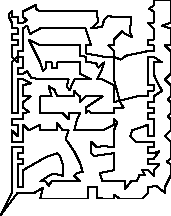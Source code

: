 unitsize(0.001cm);
// 54306.7
draw((200,400)--(200,500));
draw((200,500)--(200,600));
draw((200,600)--(200,700));
draw((200,700)--(200,800));
draw((200,800)--(200,900));
draw((200,900)--(200,1000));
draw((200,1000)--(200,1100));
draw((200,1100)--(200,1200));
draw((200,1200)--(300,1200));
draw((300,1200)--(400,1200));
draw((400,1200)--(400,1100));
draw((400,1100)--(300,1100));
draw((300,1100)--(300,1000));
draw((300,1000)--(400,1000));
draw((400,1000)--(400,900));
draw((400,900)--(300,900));
draw((300,900)--(300,800));
draw((300,800)--(300,700));
draw((300,700)--(300,600));
draw((300,600)--(300,500));
draw((300,500)--(400,500));
draw((400,500)--(400,600));
draw((400,600)--(400,700));
draw((400,700)--(400,800));
draw((400,800)--(800,1030));
draw((800,1030)--(1000,1100));
draw((1000,1100)--(1050,1050));
draw((1050,1050)--(1100,900));
draw((1100,900)--(1100,700));
draw((1100,700)--(939,740));
draw((939,740)--(850,700));
draw((850,700)--(700,600));
draw((700,600)--(800,600));
draw((800,600)--(850,520));
draw((850,520)--(900,600));
draw((900,600)--(1000,600));
draw((1000,600)--(1100,600));
draw((1100,600)--(1200,600));
draw((1200,600)--(1300,600));
draw((1300,600)--(1400,600));
draw((1400,600)--(1300,700));
draw((1300,700)--(1350,750));
draw((1350,750)--(1450,770));
draw((1450,770)--(1400,930));
draw((1400,930)--(1300,1130));
draw((1300,1130)--(1150,1350));
draw((1150,1350)--(1200,1500));
draw((1200,1500)--(1100,1500));
draw((1100,1500)--(1000,1629));
draw((1000,1629)--(1000,1500));
draw((1000,1500)--(900,1500));
draw((900,1500)--(800,1500));
draw((800,1500)--(700,1500));
draw((700,1500)--(700,1600));
draw((700,1600)--(500,1500));
draw((500,1500)--(400,1600));
draw((400,1600)--(400,1500));
draw((400,1500)--(400,1400));
draw((400,1400)--(400,1300));
draw((400,1300)--(300,1300));
draw((300,1300)--(200,1300));
draw((200,1300)--(200,1400));
draw((200,1400)--(200,1500));
draw((200,1500)--(300,1400));
draw((300,1400)--(300,1500));
draw((300,1500)--(300,1600));
draw((300,1600)--(200,1600));
draw((200,1600)--(200,1700));
draw((200,1700)--(300,1700));
draw((300,1700)--(400,1700));
draw((400,1700)--(400,1800));
draw((400,1800)--(500,1829));
draw((500,1829)--(400,1900));
draw((400,1900)--(400,2000));
draw((400,2000)--(530,2100));
draw((530,2100)--(400,2100));
draw((400,2100)--(400,2200));
draw((400,2200)--(400,2300));
draw((400,2300)--(540,2330));
draw((540,2330)--(400,2400));
draw((400,2400)--(300,2400));
draw((300,2400)--(300,2300));
draw((300,2300)--(300,2200));
draw((300,2200)--(300,2100));
draw((300,2100)--(300,2000));
draw((300,2000)--(300,1900));
draw((300,1900)--(300,1800));
draw((300,1800)--(200,1800));
draw((200,1800)--(200,1900));
draw((200,1900)--(200,2000));
draw((200,2000)--(200,2100));
draw((200,2100)--(200,2200));
draw((200,2200)--(200,2300));
draw((200,2300)--(200,2400));
draw((200,2400)--(200,2500));
draw((200,2500)--(200,2600));
draw((200,2600)--(200,2700));
draw((200,2700)--(300,2800));
draw((300,2800)--(400,2800));
draw((400,2800)--(400,2700));
draw((400,2700)--(400,2600));
draw((400,2600)--(300,2600));
draw((300,2600)--(300,2500));
draw((300,2500)--(400,2500));
draw((400,2500)--(469,2550));
draw((469,2550)--(540,2430));
draw((540,2430)--(700,2400));
draw((700,2400)--(800,2400));
draw((800,2400)--(900,2400));
draw((900,2400)--(1000,2400));
draw((1000,2400)--(1100,2400));
draw((1100,2400)--(1200,2400));
draw((1200,2400)--(1170,2280));
draw((1170,2280)--(1220,2210));
draw((1220,2210)--(1300,2400));
draw((1300,2400)--(1400,2400));
draw((1400,2400)--(1500,2400));
draw((1500,2400)--(1600,2400));
draw((1600,2400)--(1400,2500));
draw((1400,2500)--(1400,2700));
draw((1400,2700)--(1300,2700));
draw((1300,2700)--(1200,2700));
draw((1200,2700)--(1100,2700));
draw((1100,2700)--(1000,2700));
draw((1000,2700)--(1000,2600));
draw((1000,2600)--(910,2600));
draw((910,2600)--(900,2700));
draw((900,2700)--(800,2700));
draw((800,2700)--(800,2600));
draw((800,2600)--(750,2550));
draw((750,2550)--(700,2700));
draw((700,2700)--(500,3100));
draw((500,3100)--(700,3000));
draw((700,3000)--(800,3000));
draw((800,3000)--(900,3000));
draw((900,3000)--(1000,3000));
draw((1000,3000)--(1100,3000));
draw((1100,3000)--(1200,3000));
draw((1200,3000)--(1300,3000));
draw((1300,3000)--(1400,3000));
draw((1400,3000)--(1400,2900));
draw((1400,2900)--(1400,2820));
draw((1400,2820)--(1500,2800));
draw((1500,2800)--(1500,2700));
draw((1500,2700)--(1600,2700));
draw((1600,2700)--(1690,2680));
draw((1690,2680)--(1720,2610));
draw((1720,2610)--(1829,2700));
draw((1829,2700)--(1790,2580));
draw((1790,2580)--(1700,2400));
draw((1700,2400)--(1800,2400));
draw((1800,2400)--(2000,2300));
draw((2000,2300)--(2000,2200));
draw((2000,2200)--(2000,2100));
draw((2000,2100)--(2000,2000));
draw((2000,2000)--(2400,2100));
draw((2400,2100)--(2600,2100));
draw((2600,2100)--(2600,2200));
draw((2600,2200)--(2700,2200));
draw((2700,2200)--(2700,2300));
draw((2700,2300)--(2600,2300));
draw((2600,2300)--(2600,2400));
draw((2600,2400)--(2600,2500));
draw((2600,2500)--(2600,2600));
draw((2600,2600)--(2600,2700));
draw((2600,2700)--(2600,2800));
draw((2600,2800)--(2700,2800));
draw((2700,2800)--(2850,2700));
draw((2850,2700)--(2700,2700));
draw((2700,2700)--(2700,2600));
draw((2700,2600)--(2700,2500));
draw((2700,2500)--(2760,2360));
draw((2760,2360)--(2850,2200));
draw((2850,2200)--(2700,2100));
draw((2700,2100)--(2700,2000));
draw((2700,2000)--(2600,2000));
draw((2600,2000)--(2600,1900));
draw((2600,1900)--(2700,1900));
draw((2700,1900)--(2700,1800));
draw((2700,1800)--(2600,1800));
draw((2600,1800)--(2600,1700));
draw((2600,1700)--(2700,1700));
draw((2700,1700)--(2700,1600));
draw((2700,1600)--(2700,1500));
draw((2700,1500)--(2700,1400));
draw((2700,1400)--(2600,1400));
draw((2600,1400)--(2600,1500));
draw((2600,1500)--(2600,1600));
draw((2600,1600)--(2320,1500));
draw((2320,1500)--(2290,1400));
draw((2290,1400)--(2390,1300));
draw((2390,1300)--(2600,1300));
draw((2600,1300)--(2700,1300));
draw((2700,1300)--(2700,1200));
draw((2700,1200)--(2600,1200));
draw((2600,1200)--(2600,1100));
draw((2600,1100)--(2700,1100));
draw((2700,1100)--(2800,1130));
draw((2800,1130)--(2700,1000));
draw((2700,1000)--(2600,1000));
draw((2600,1000)--(2600,900));
draw((2600,900)--(2700,900));
draw((2700,900)--(2800,900));
draw((2800,900)--(2700,800));
draw((2700,800)--(2700,700));
draw((2700,700)--(2600,800));
draw((2600,800)--(2500,800));
draw((2500,800)--(2550,710));
draw((2550,710)--(2450,710));
draw((2450,710)--(2400,600));
draw((2400,600)--(2300,600));
draw((2300,600)--(2200,469));
draw((2200,469)--(2200,600));
draw((2200,600)--(2100,600));
draw((2100,600)--(2000,600));
draw((2000,600)--(1900,600));
draw((1900,600)--(1800,600));
draw((1800,600)--(1750,750));
draw((1750,750)--(2000,800));
draw((2000,800)--(2000,900));
draw((2000,900)--(2000,1000));
draw((2000,1000)--(2000,1100));
draw((2000,1100)--(1650,1050));
draw((1650,1050)--(1600,1100));
draw((1600,1100)--(1600,1300));
draw((1600,1300)--(1700,1200));
draw((1700,1200)--(1800,1230));
draw((1800,1230)--(2000,1200));
draw((2000,1200)--(2000,1300));
draw((2000,1300)--(2000,1400));
draw((2000,1400)--(2000,1500));
draw((2000,1500)--(2060,1650));
draw((2060,1650)--(2000,1700));
draw((2000,1700)--(2000,1600));
draw((2000,1600)--(1800,1500));
draw((1800,1500)--(1700,1500));
draw((1700,1500)--(1600,1500));
draw((1600,1500)--(1500,1500));
draw((1500,1500)--(1400,1500));
draw((1400,1500)--(1300,1500));
draw((1300,1500)--(1350,1700));
draw((1350,1700)--(1400,1800));
draw((1400,1800)--(1300,1800));
draw((1300,1800)--(1200,1800));
draw((1200,1800)--(1200,1700));
draw((1200,1700)--(1100,1800));
draw((1100,1800)--(1000,1800));
draw((1000,1800)--(900,1800));
draw((900,1800)--(800,1800));
draw((800,1800)--(700,1800));
draw((700,1800)--(700,2100));
draw((700,2100)--(800,2100));
draw((800,2100)--(900,2100));
draw((900,2100)--(850,2280));
draw((850,2280)--(950,2220));
draw((950,2220)--(1000,2100));
draw((1000,2100)--(1100,2100));
draw((1100,2100)--(1200,2100));
draw((1200,2100)--(1300,2100));
draw((1300,2100)--(1300,2200));
draw((1300,2200)--(1350,2140));
draw((1350,2140)--(1400,2100));
draw((1400,2100)--(1400,2000));
draw((1400,2000)--(1500,2100));
draw((1500,2100)--(1600,2100));
draw((1600,2100)--(1700,2100));
draw((1700,2100)--(1800,2100));
draw((1800,2100)--(1500,1900));
draw((1500,1900)--(1500,1800));
draw((1500,1800)--(1550,1850));
draw((1550,1850)--(1600,1800));
draw((1600,1800)--(1700,1800));
draw((1700,1800)--(1800,1800));
draw((1800,1800)--(2000,1800));
draw((2000,1800)--(2000,1900));
draw((2000,1900)--(2170,1900));
draw((2170,1900)--(2110,2000));
draw((2110,2000)--(2000,2400));
draw((2000,2400)--(2000,2500));
draw((2000,2500)--(2000,2600));
draw((2000,2600)--(2000,2700));
draw((2000,2700)--(2000,2900));
draw((2000,2900)--(1900,3000));
draw((1900,3000)--(2000,3000));
draw((2000,3000)--(2000,3100));
draw((2000,3100)--(2050,3150));
draw((2050,3150)--(2100,3200));
draw((2100,3200)--(2150,3250));
draw((2150,3250)--(2200,3200));
draw((2200,3200)--(2320,3150));
draw((2320,3150)--(2280,3250));
draw((2280,3250)--(2300,3400));
draw((2300,3400)--(2300,3500));
draw((2300,3500)--(2000,3500));
draw((2000,3500)--(1900,3520));
draw((1900,3520)--(1829,3450));
draw((1829,3450)--(1790,3330));
draw((1790,3330)--(1600,3300));
draw((1600,3300)--(1720,3409));
draw((1720,3409)--(1700,3600));
draw((1700,3600)--(1600,3600));
draw((1600,3600)--(1500,3600));
draw((1500,3600)--(1400,3600));
draw((1400,3600)--(1300,3600));
draw((1300,3600)--(1200,3600));
draw((1200,3600)--(1100,3600));
draw((1100,3600)--(1000,3600));
draw((1000,3600)--(900,3600));
draw((900,3600)--(800,3600));
draw((800,3600)--(700,3600));
draw((700,3600)--(620,3650));
draw((620,3650)--(620,3709));
draw((620,3709)--(400,3600));
draw((400,3600)--(400,3500));
draw((400,3500)--(469,3450));
draw((469,3450)--(400,3400));
draw((400,3400)--(300,3400));
draw((300,3400)--(300,3500));
draw((300,3500)--(200,3500));
draw((200,3500)--(200,3600));
draw((200,3600)--(150,3550));
draw((150,3550)--(150,3500));
draw((150,3500)--(200,3400));
draw((200,3400)--(200,3300));
draw((200,3300)--(300,3300));
draw((300,3300)--(300,3200));
draw((300,3200)--(200,3200));
draw((200,3200)--(200,3100));
draw((200,3100)--(300,3100));
draw((300,3100)--(300,3000));
draw((300,3000)--(200,3000));
draw((200,3000)--(200,2900));
draw((200,2900)--(200,2800));
draw((200,2800)--(300,2700));
draw((300,2700)--(300,2900));
draw((300,2900)--(400,2900));
draw((400,2900)--(400,3000));
draw((400,3000)--(400,3100));
draw((400,3100)--(400,3200));
draw((400,3200)--(400,3300));
draw((400,3300)--(469,3350));
draw((469,3350)--(520,3200));
draw((520,3200)--(700,3300));
draw((700,3300)--(800,3300));
draw((800,3300)--(900,3300));
draw((900,3300)--(1000,3300));
draw((1000,3300)--(1100,3300));
draw((1100,3300)--(1200,3300));
draw((1200,3300)--(1300,3300));
draw((1300,3300)--(1400,3300));
draw((1400,3300)--(1500,3300));
draw((1500,3300)--(1600,3000));
draw((1600,3000)--(1500,3000));
draw((1500,3000)--(1500,2860));
draw((1500,2860)--(1829,2800));
draw((1829,2800)--(2000,2800));
draw((2000,2800)--(2120,2750));
draw((2120,2750)--(2220,2820));
draw((2220,2820)--(2600,2900));
draw((2600,2900)--(2700,2900));
draw((2700,2900)--(2700,3000));
draw((2700,3000)--(2600,3000));
draw((2600,3000)--(2600,3100));
draw((2600,3100)--(2700,3100));
draw((2700,3100)--(2700,3200));
draw((2700,3200)--(2700,3300));
draw((2700,3300)--(2600,3400));
draw((2600,3400)--(2700,3400));
draw((2700,3400)--(2700,3500));
draw((2700,3500)--(2700,3600));
draw((2700,3600)--(2620,3650));
draw((2620,3650)--(2700,3700));
draw((2700,3700)--(2700,3800));
draw((2700,3800)--(3000,3800));
draw((3000,3800)--(3000,3700));
draw((3000,3700)--(3000,3600));
draw((3000,3600)--(3000,3500));
draw((3000,3500)--(3000,3400));
draw((3000,3400)--(2850,3350));
draw((2850,3350)--(3000,3300));
draw((3000,3300)--(3000,3200));
draw((3000,3200)--(3000,3100));
draw((3000,3100)--(3000,3000));
draw((3000,3000)--(2900,3000));
draw((2900,3000)--(3000,2900));
draw((3000,2900)--(3000,2800));
draw((3000,2800)--(3000,2700));
draw((3000,2700)--(3000,2600));
draw((3000,2600)--(3000,2500));
draw((3000,2500)--(2900,2400));
draw((2900,2400)--(3000,2300));
draw((3000,2300)--(3000,2200));
draw((3000,2200)--(3000,2100));
draw((3000,2100)--(2950,2050));
draw((2950,2050)--(3000,2000));
draw((3000,2000)--(3000,1900));
draw((3000,1900)--(3000,1800));
draw((3000,1800)--(2950,1750));
draw((2950,1750)--(3000,1700));
draw((3000,1700)--(3000,1600));
draw((3000,1600)--(3000,1500));
draw((3000,1500)--(2900,1400));
draw((2900,1400)--(3000,1300));
draw((3000,1300)--(3000,1200));
draw((3000,1200)--(3000,1100));
draw((3000,1100)--(3000,1000));
draw((3000,1000)--(2930,950));
draw((2930,950)--(3000,900));
draw((3000,900)--(3000,800));
draw((3000,800)--(3000,700));
draw((3000,700)--(2900,500));
draw((2900,500)--(2900,400));
draw((2900,400)--(2750,520));
draw((2750,520)--(2600,500));
draw((2600,500)--(2600,400));
draw((2600,400)--(2500,300));
draw((2500,300)--(2400,300));
draw((2400,300)--(2300,300));
draw((2300,300)--(2200,300));
draw((2200,300)--(2100,300));
draw((2100,300)--(2000,370));
draw((2000,370)--(2000,300));
draw((2000,300)--(1900,300));
draw((1900,300)--(1800,300));
draw((1800,300)--(1710,310));
draw((1710,310)--(1710,510));
draw((1710,510)--(1550,500));
draw((1550,500)--(1550,300));
draw((1550,300)--(1400,300));
draw((1400,300)--(1300,300));
draw((1300,300)--(1200,300));
draw((1200,300)--(1100,300));
draw((1100,300)--(1000,300));
draw((1000,300)--(900,300));
draw((900,300)--(800,300));
draw((800,300)--(700,300));
draw((700,300)--(750,490));
draw((750,490)--(600,400));
draw((600,400)--(400,400));
draw((400,400)--(300,400));
draw((300,400)--(0,0));
draw((0,0)--(200,400));
